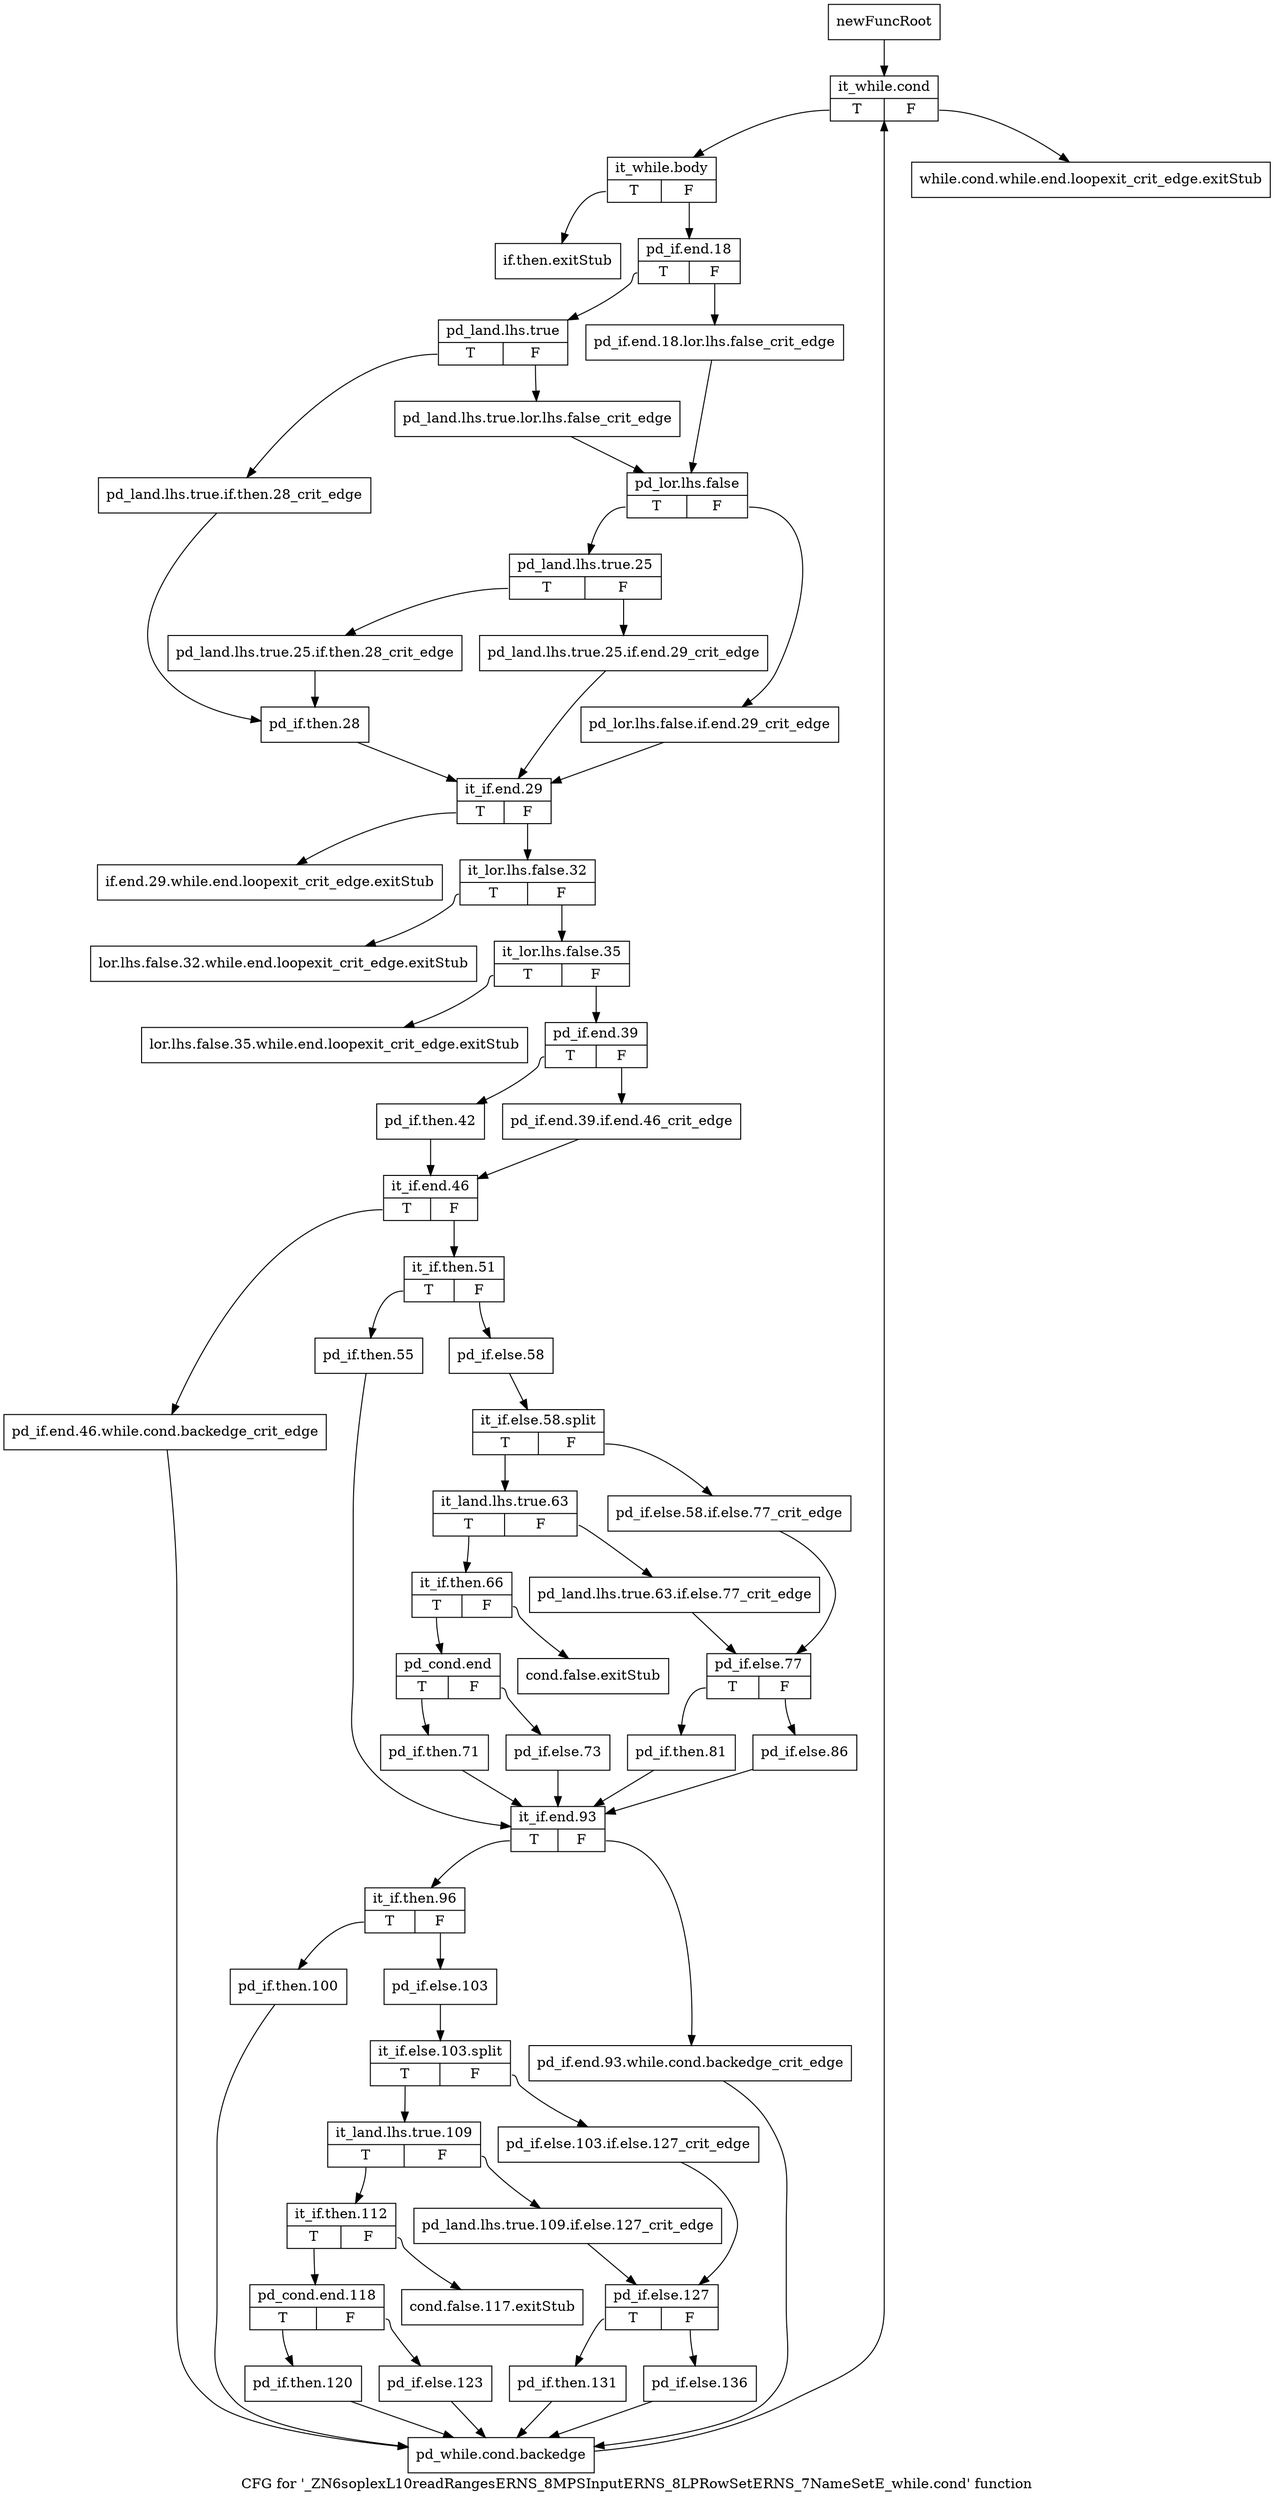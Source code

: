 digraph "CFG for '_ZN6soplexL10readRangesERNS_8MPSInputERNS_8LPRowSetERNS_7NameSetE_while.cond' function" {
	label="CFG for '_ZN6soplexL10readRangesERNS_8MPSInputERNS_8LPRowSetERNS_7NameSetE_while.cond' function";

	Node0x2e54c50 [shape=record,label="{newFuncRoot}"];
	Node0x2e54c50 -> Node0x2e4f230;
	Node0x2e54ca0 [shape=record,label="{while.cond.while.end.loopexit_crit_edge.exitStub}"];
	Node0x2e54cf0 [shape=record,label="{if.then.exitStub}"];
	Node0x2e54d40 [shape=record,label="{if.end.29.while.end.loopexit_crit_edge.exitStub}"];
	Node0x2e54d90 [shape=record,label="{lor.lhs.false.32.while.end.loopexit_crit_edge.exitStub}"];
	Node0x2e54de0 [shape=record,label="{lor.lhs.false.35.while.end.loopexit_crit_edge.exitStub}"];
	Node0x2e54e30 [shape=record,label="{cond.false.exitStub}"];
	Node0x2e54e80 [shape=record,label="{cond.false.117.exitStub}"];
	Node0x2e4f230 [shape=record,label="{it_while.cond|{<s0>T|<s1>F}}"];
	Node0x2e4f230:s0 -> Node0x2e55ff0;
	Node0x2e4f230:s1 -> Node0x2e54ca0;
	Node0x2e55ff0 [shape=record,label="{it_while.body|{<s0>T|<s1>F}}"];
	Node0x2e55ff0:s0 -> Node0x2e54cf0;
	Node0x2e55ff0:s1 -> Node0x2e56040;
	Node0x2e56040 [shape=record,label="{pd_if.end.18|{<s0>T|<s1>F}}"];
	Node0x2e56040:s0 -> Node0x2e560e0;
	Node0x2e56040:s1 -> Node0x2e56090;
	Node0x2e56090 [shape=record,label="{pd_if.end.18.lor.lhs.false_crit_edge}"];
	Node0x2e56090 -> Node0x2e56180;
	Node0x2e560e0 [shape=record,label="{pd_land.lhs.true|{<s0>T|<s1>F}}"];
	Node0x2e560e0:s0 -> Node0x2e56310;
	Node0x2e560e0:s1 -> Node0x2e56130;
	Node0x2e56130 [shape=record,label="{pd_land.lhs.true.lor.lhs.false_crit_edge}"];
	Node0x2e56130 -> Node0x2e56180;
	Node0x2e56180 [shape=record,label="{pd_lor.lhs.false|{<s0>T|<s1>F}}"];
	Node0x2e56180:s0 -> Node0x2e56220;
	Node0x2e56180:s1 -> Node0x2e561d0;
	Node0x2e561d0 [shape=record,label="{pd_lor.lhs.false.if.end.29_crit_edge}"];
	Node0x2e561d0 -> Node0x2e563b0;
	Node0x2e56220 [shape=record,label="{pd_land.lhs.true.25|{<s0>T|<s1>F}}"];
	Node0x2e56220:s0 -> Node0x2e562c0;
	Node0x2e56220:s1 -> Node0x2e56270;
	Node0x2e56270 [shape=record,label="{pd_land.lhs.true.25.if.end.29_crit_edge}"];
	Node0x2e56270 -> Node0x2e563b0;
	Node0x2e562c0 [shape=record,label="{pd_land.lhs.true.25.if.then.28_crit_edge}"];
	Node0x2e562c0 -> Node0x2e56360;
	Node0x2e56310 [shape=record,label="{pd_land.lhs.true.if.then.28_crit_edge}"];
	Node0x2e56310 -> Node0x2e56360;
	Node0x2e56360 [shape=record,label="{pd_if.then.28}"];
	Node0x2e56360 -> Node0x2e563b0;
	Node0x2e563b0 [shape=record,label="{it_if.end.29|{<s0>T|<s1>F}}"];
	Node0x2e563b0:s0 -> Node0x2e54d40;
	Node0x2e563b0:s1 -> Node0x2e56400;
	Node0x2e56400 [shape=record,label="{it_lor.lhs.false.32|{<s0>T|<s1>F}}"];
	Node0x2e56400:s0 -> Node0x2e54d90;
	Node0x2e56400:s1 -> Node0x2e56450;
	Node0x2e56450 [shape=record,label="{it_lor.lhs.false.35|{<s0>T|<s1>F}}"];
	Node0x2e56450:s0 -> Node0x2e54de0;
	Node0x2e56450:s1 -> Node0x2e564a0;
	Node0x2e564a0 [shape=record,label="{pd_if.end.39|{<s0>T|<s1>F}}"];
	Node0x2e564a0:s0 -> Node0x2e56540;
	Node0x2e564a0:s1 -> Node0x2e564f0;
	Node0x2e564f0 [shape=record,label="{pd_if.end.39.if.end.46_crit_edge}"];
	Node0x2e564f0 -> Node0x2e56590;
	Node0x2e56540 [shape=record,label="{pd_if.then.42}"];
	Node0x2e56540 -> Node0x2e56590;
	Node0x2e56590 [shape=record,label="{it_if.end.46|{<s0>T|<s1>F}}"];
	Node0x2e56590:s0 -> Node0x2e56ea0;
	Node0x2e56590:s1 -> Node0x2e565e0;
	Node0x2e565e0 [shape=record,label="{it_if.then.51|{<s0>T|<s1>F}}"];
	Node0x2e565e0:s0 -> Node0x2e569a0;
	Node0x2e565e0:s1 -> Node0x2e56630;
	Node0x2e56630 [shape=record,label="{pd_if.else.58}"];
	Node0x2e56630 -> Node0x34f7cc0;
	Node0x34f7cc0 [shape=record,label="{it_if.else.58.split|{<s0>T|<s1>F}}"];
	Node0x34f7cc0:s0 -> Node0x2e566d0;
	Node0x34f7cc0:s1 -> Node0x2e56680;
	Node0x2e56680 [shape=record,label="{pd_if.else.58.if.else.77_crit_edge}"];
	Node0x2e56680 -> Node0x2e56770;
	Node0x2e566d0 [shape=record,label="{it_land.lhs.true.63|{<s0>T|<s1>F}}"];
	Node0x2e566d0:s0 -> Node0x2e56860;
	Node0x2e566d0:s1 -> Node0x2e56720;
	Node0x2e56720 [shape=record,label="{pd_land.lhs.true.63.if.else.77_crit_edge}"];
	Node0x2e56720 -> Node0x2e56770;
	Node0x2e56770 [shape=record,label="{pd_if.else.77|{<s0>T|<s1>F}}"];
	Node0x2e56770:s0 -> Node0x2e56810;
	Node0x2e56770:s1 -> Node0x2e567c0;
	Node0x2e567c0 [shape=record,label="{pd_if.else.86}"];
	Node0x2e567c0 -> Node0x2e569f0;
	Node0x2e56810 [shape=record,label="{pd_if.then.81}"];
	Node0x2e56810 -> Node0x2e569f0;
	Node0x2e56860 [shape=record,label="{it_if.then.66|{<s0>T|<s1>F}}"];
	Node0x2e56860:s0 -> Node0x2e568b0;
	Node0x2e56860:s1 -> Node0x2e54e30;
	Node0x2e568b0 [shape=record,label="{pd_cond.end|{<s0>T|<s1>F}}"];
	Node0x2e568b0:s0 -> Node0x2e56950;
	Node0x2e568b0:s1 -> Node0x2e56900;
	Node0x2e56900 [shape=record,label="{pd_if.else.73}"];
	Node0x2e56900 -> Node0x2e569f0;
	Node0x2e56950 [shape=record,label="{pd_if.then.71}"];
	Node0x2e56950 -> Node0x2e569f0;
	Node0x2e569a0 [shape=record,label="{pd_if.then.55}"];
	Node0x2e569a0 -> Node0x2e569f0;
	Node0x2e569f0 [shape=record,label="{it_if.end.93|{<s0>T|<s1>F}}"];
	Node0x2e569f0:s0 -> Node0x2e56a90;
	Node0x2e569f0:s1 -> Node0x2e56a40;
	Node0x2e56a40 [shape=record,label="{pd_if.end.93.while.cond.backedge_crit_edge}"];
	Node0x2e56a40 -> Node0x2e56ef0;
	Node0x2e56a90 [shape=record,label="{it_if.then.96|{<s0>T|<s1>F}}"];
	Node0x2e56a90:s0 -> Node0x2e56e50;
	Node0x2e56a90:s1 -> Node0x2e56ae0;
	Node0x2e56ae0 [shape=record,label="{pd_if.else.103}"];
	Node0x2e56ae0 -> Node0x34dadd0;
	Node0x34dadd0 [shape=record,label="{it_if.else.103.split|{<s0>T|<s1>F}}"];
	Node0x34dadd0:s0 -> Node0x2e56b80;
	Node0x34dadd0:s1 -> Node0x2e56b30;
	Node0x2e56b30 [shape=record,label="{pd_if.else.103.if.else.127_crit_edge}"];
	Node0x2e56b30 -> Node0x2e56c20;
	Node0x2e56b80 [shape=record,label="{it_land.lhs.true.109|{<s0>T|<s1>F}}"];
	Node0x2e56b80:s0 -> Node0x2e56d10;
	Node0x2e56b80:s1 -> Node0x2e56bd0;
	Node0x2e56bd0 [shape=record,label="{pd_land.lhs.true.109.if.else.127_crit_edge}"];
	Node0x2e56bd0 -> Node0x2e56c20;
	Node0x2e56c20 [shape=record,label="{pd_if.else.127|{<s0>T|<s1>F}}"];
	Node0x2e56c20:s0 -> Node0x2e56cc0;
	Node0x2e56c20:s1 -> Node0x2e56c70;
	Node0x2e56c70 [shape=record,label="{pd_if.else.136}"];
	Node0x2e56c70 -> Node0x2e56ef0;
	Node0x2e56cc0 [shape=record,label="{pd_if.then.131}"];
	Node0x2e56cc0 -> Node0x2e56ef0;
	Node0x2e56d10 [shape=record,label="{it_if.then.112|{<s0>T|<s1>F}}"];
	Node0x2e56d10:s0 -> Node0x2e56d60;
	Node0x2e56d10:s1 -> Node0x2e54e80;
	Node0x2e56d60 [shape=record,label="{pd_cond.end.118|{<s0>T|<s1>F}}"];
	Node0x2e56d60:s0 -> Node0x2e56e00;
	Node0x2e56d60:s1 -> Node0x2e56db0;
	Node0x2e56db0 [shape=record,label="{pd_if.else.123}"];
	Node0x2e56db0 -> Node0x2e56ef0;
	Node0x2e56e00 [shape=record,label="{pd_if.then.120}"];
	Node0x2e56e00 -> Node0x2e56ef0;
	Node0x2e56e50 [shape=record,label="{pd_if.then.100}"];
	Node0x2e56e50 -> Node0x2e56ef0;
	Node0x2e56ea0 [shape=record,label="{pd_if.end.46.while.cond.backedge_crit_edge}"];
	Node0x2e56ea0 -> Node0x2e56ef0;
	Node0x2e56ef0 [shape=record,label="{pd_while.cond.backedge}"];
	Node0x2e56ef0 -> Node0x2e4f230;
}
